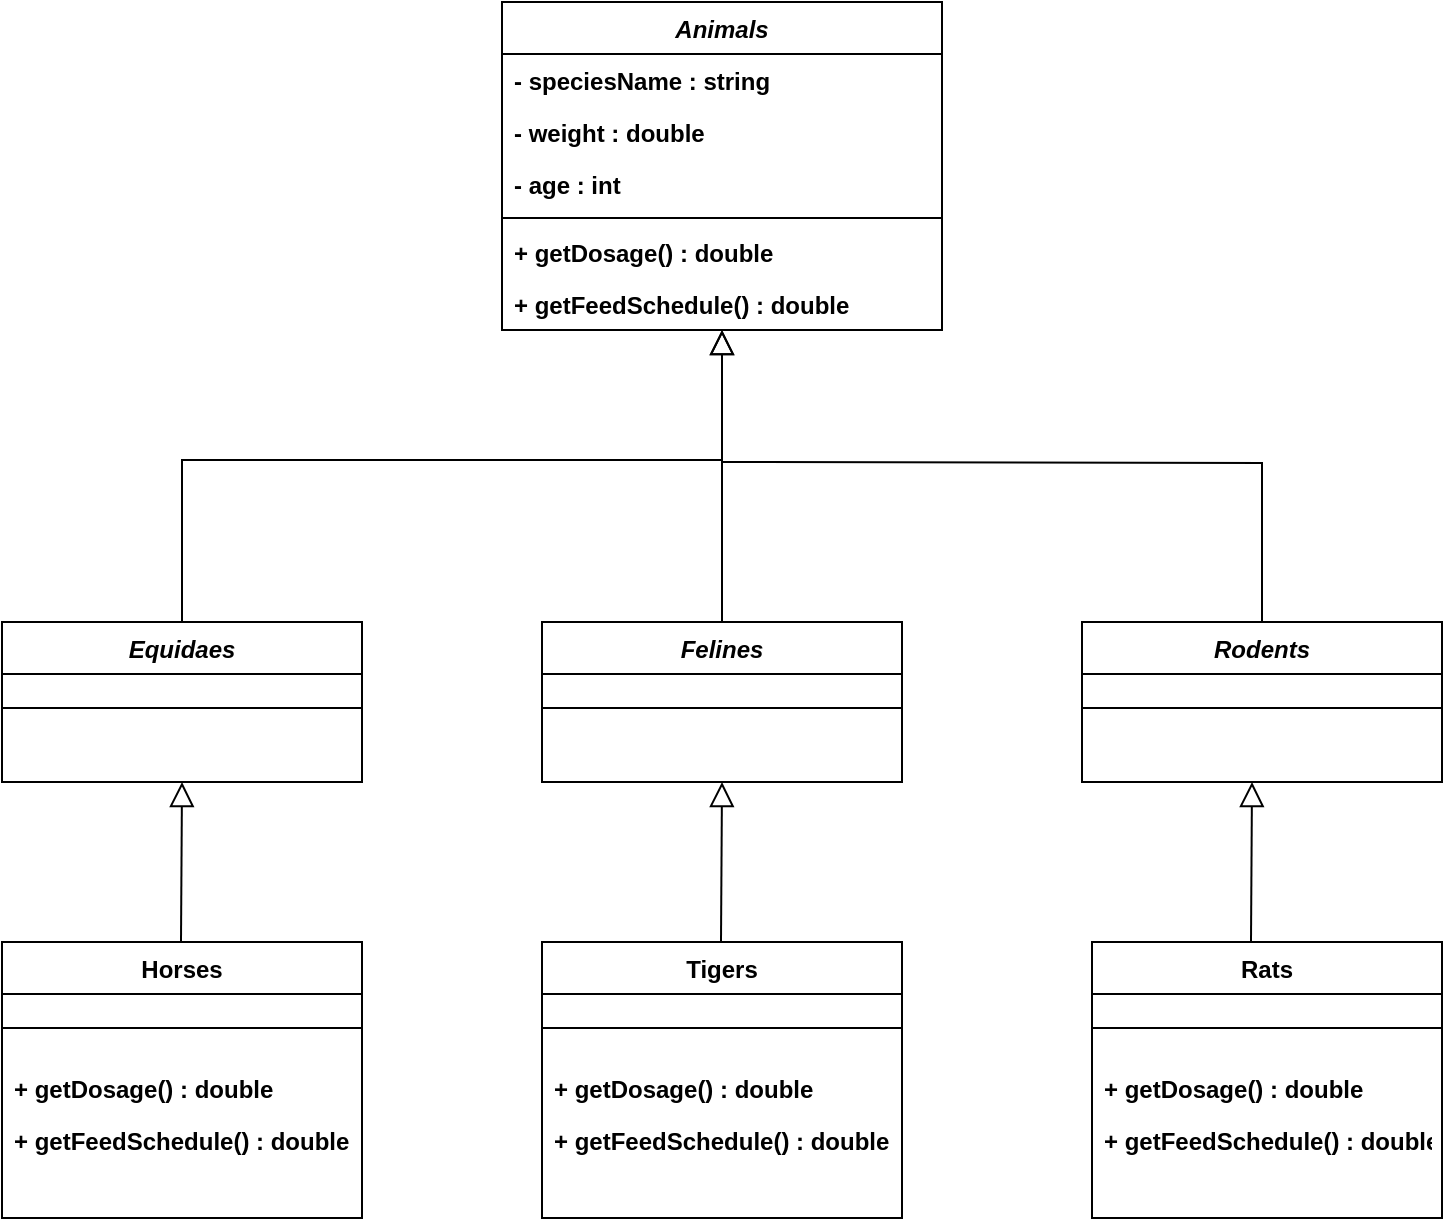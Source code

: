 <mxfile version="14.9.8" type="device"><diagram id="C5RBs43oDa-KdzZeNtuy" name="Page-1"><mxGraphModel dx="1422" dy="794" grid="1" gridSize="10" guides="1" tooltips="1" connect="1" arrows="1" fold="1" page="1" pageScale="1" pageWidth="827" pageHeight="1169" math="0" shadow="0"><root><mxCell id="WIyWlLk6GJQsqaUBKTNV-0"/><mxCell id="WIyWlLk6GJQsqaUBKTNV-1" parent="WIyWlLk6GJQsqaUBKTNV-0"/><mxCell id="zkfFHV4jXpPFQw0GAbJ--0" value="Animals" style="swimlane;fontStyle=3;align=center;verticalAlign=top;childLayout=stackLayout;horizontal=1;startSize=26;horizontalStack=0;resizeParent=1;resizeLast=0;collapsible=1;marginBottom=0;rounded=0;shadow=0;strokeWidth=1;fontSize=12;" parent="WIyWlLk6GJQsqaUBKTNV-1" vertex="1"><mxGeometry x="330" y="50" width="220" height="164" as="geometry"><mxRectangle x="230" y="140" width="160" height="26" as="alternateBounds"/></mxGeometry></mxCell><mxCell id="zkfFHV4jXpPFQw0GAbJ--1" value="- speciesName : string" style="text;align=left;verticalAlign=top;spacingLeft=4;spacingRight=4;overflow=hidden;rotatable=0;points=[[0,0.5],[1,0.5]];portConstraint=eastwest;fontSize=12;fontStyle=1" parent="zkfFHV4jXpPFQw0GAbJ--0" vertex="1"><mxGeometry y="26" width="220" height="26" as="geometry"/></mxCell><mxCell id="0-yZEHoG5qNWh8NWr2Te-17" value="- weight : double" style="text;align=left;verticalAlign=top;spacingLeft=4;spacingRight=4;overflow=hidden;rotatable=0;points=[[0,0.5],[1,0.5]];portConstraint=eastwest;fontSize=12;fontStyle=1" vertex="1" parent="zkfFHV4jXpPFQw0GAbJ--0"><mxGeometry y="52" width="220" height="26" as="geometry"/></mxCell><mxCell id="0-yZEHoG5qNWh8NWr2Te-18" value="- age : int" style="text;align=left;verticalAlign=top;spacingLeft=4;spacingRight=4;overflow=hidden;rotatable=0;points=[[0,0.5],[1,0.5]];portConstraint=eastwest;fontSize=12;fontStyle=1" vertex="1" parent="zkfFHV4jXpPFQw0GAbJ--0"><mxGeometry y="78" width="220" height="26" as="geometry"/></mxCell><mxCell id="zkfFHV4jXpPFQw0GAbJ--4" value="" style="line;html=1;strokeWidth=1;align=left;verticalAlign=middle;spacingTop=-1;spacingLeft=3;spacingRight=3;rotatable=0;labelPosition=right;points=[];portConstraint=eastwest;fontSize=12;fontStyle=1" parent="zkfFHV4jXpPFQw0GAbJ--0" vertex="1"><mxGeometry y="104" width="220" height="8" as="geometry"/></mxCell><mxCell id="zkfFHV4jXpPFQw0GAbJ--5" value="+ getDosage() : double " style="text;align=left;verticalAlign=top;spacingLeft=4;spacingRight=4;overflow=hidden;rotatable=0;points=[[0,0.5],[1,0.5]];portConstraint=eastwest;fontSize=12;fontStyle=1" parent="zkfFHV4jXpPFQw0GAbJ--0" vertex="1"><mxGeometry y="112" width="220" height="26" as="geometry"/></mxCell><mxCell id="0-yZEHoG5qNWh8NWr2Te-21" value="+ getFeedSchedule() : double " style="text;align=left;verticalAlign=top;spacingLeft=4;spacingRight=4;overflow=hidden;rotatable=0;points=[[0,0.5],[1,0.5]];portConstraint=eastwest;fontSize=12;fontStyle=1" vertex="1" parent="zkfFHV4jXpPFQw0GAbJ--0"><mxGeometry y="138" width="220" height="26" as="geometry"/></mxCell><mxCell id="zkfFHV4jXpPFQw0GAbJ--6" value="Equidaes" style="swimlane;fontStyle=3;align=center;verticalAlign=top;childLayout=stackLayout;horizontal=1;startSize=26;horizontalStack=0;resizeParent=1;resizeLast=0;collapsible=1;marginBottom=0;rounded=0;shadow=0;strokeWidth=1;fontSize=12;" parent="WIyWlLk6GJQsqaUBKTNV-1" vertex="1"><mxGeometry x="80" y="360" width="180" height="80" as="geometry"><mxRectangle x="130" y="380" width="160" height="26" as="alternateBounds"/></mxGeometry></mxCell><mxCell id="zkfFHV4jXpPFQw0GAbJ--9" value="" style="line;html=1;strokeWidth=1;align=left;verticalAlign=middle;spacingTop=-1;spacingLeft=3;spacingRight=3;rotatable=0;labelPosition=right;points=[];portConstraint=eastwest;fontSize=12;fontStyle=1" parent="zkfFHV4jXpPFQw0GAbJ--6" vertex="1"><mxGeometry y="26" width="180" height="34" as="geometry"/></mxCell><mxCell id="zkfFHV4jXpPFQw0GAbJ--12" value="" style="endArrow=block;endSize=10;endFill=0;shadow=0;strokeWidth=1;rounded=0;edgeStyle=elbowEdgeStyle;elbow=vertical;fontSize=12;fontStyle=1" parent="WIyWlLk6GJQsqaUBKTNV-1" source="zkfFHV4jXpPFQw0GAbJ--6" target="zkfFHV4jXpPFQw0GAbJ--0" edge="1"><mxGeometry width="160" relative="1" as="geometry"><mxPoint x="200" y="203" as="sourcePoint"/><mxPoint x="200" y="203" as="targetPoint"/><Array as="points"><mxPoint x="300" y="279"/></Array></mxGeometry></mxCell><mxCell id="zkfFHV4jXpPFQw0GAbJ--16" value="" style="endArrow=block;endSize=10;endFill=0;shadow=0;strokeWidth=1;rounded=0;edgeStyle=elbowEdgeStyle;elbow=vertical;exitX=0.5;exitY=0;exitDx=0;exitDy=0;fontSize=12;fontStyle=1" parent="WIyWlLk6GJQsqaUBKTNV-1" source="0-yZEHoG5qNWh8NWr2Te-1" target="zkfFHV4jXpPFQw0GAbJ--0" edge="1"><mxGeometry width="160" relative="1" as="geometry"><mxPoint x="410" y="360" as="sourcePoint"/><mxPoint x="310" y="271" as="targetPoint"/></mxGeometry></mxCell><mxCell id="0-yZEHoG5qNWh8NWr2Te-1" value="Felines" style="swimlane;fontStyle=3;align=center;verticalAlign=top;childLayout=stackLayout;horizontal=1;startSize=26;horizontalStack=0;resizeParent=1;resizeLast=0;collapsible=1;marginBottom=0;rounded=0;shadow=0;strokeWidth=1;fontSize=12;" vertex="1" parent="WIyWlLk6GJQsqaUBKTNV-1"><mxGeometry x="350" y="360" width="180" height="80" as="geometry"><mxRectangle x="130" y="380" width="160" height="26" as="alternateBounds"/></mxGeometry></mxCell><mxCell id="0-yZEHoG5qNWh8NWr2Te-3" value="" style="line;html=1;strokeWidth=1;align=left;verticalAlign=middle;spacingTop=-1;spacingLeft=3;spacingRight=3;rotatable=0;labelPosition=right;points=[];portConstraint=eastwest;fontSize=12;fontStyle=1" vertex="1" parent="0-yZEHoG5qNWh8NWr2Te-1"><mxGeometry y="26" width="180" height="34" as="geometry"/></mxCell><mxCell id="0-yZEHoG5qNWh8NWr2Te-12" value="Rodents" style="swimlane;fontStyle=3;align=center;verticalAlign=top;childLayout=stackLayout;horizontal=1;startSize=26;horizontalStack=0;resizeParent=1;resizeLast=0;collapsible=1;marginBottom=0;rounded=0;shadow=0;strokeWidth=1;fontSize=12;" vertex="1" parent="WIyWlLk6GJQsqaUBKTNV-1"><mxGeometry x="620" y="360" width="180" height="80" as="geometry"><mxRectangle x="130" y="380" width="160" height="26" as="alternateBounds"/></mxGeometry></mxCell><mxCell id="0-yZEHoG5qNWh8NWr2Te-14" value="" style="line;html=1;strokeWidth=1;align=left;verticalAlign=middle;spacingTop=-1;spacingLeft=3;spacingRight=3;rotatable=0;labelPosition=right;points=[];portConstraint=eastwest;fontSize=12;fontStyle=1" vertex="1" parent="0-yZEHoG5qNWh8NWr2Te-12"><mxGeometry y="26" width="180" height="34" as="geometry"/></mxCell><mxCell id="0-yZEHoG5qNWh8NWr2Te-20" value="" style="endArrow=none;html=1;entryX=0.5;entryY=0;entryDx=0;entryDy=0;edgeStyle=orthogonalEdgeStyle;rounded=0;fontSize=12;fontStyle=1" edge="1" parent="WIyWlLk6GJQsqaUBKTNV-1" target="0-yZEHoG5qNWh8NWr2Te-12"><mxGeometry width="50" height="50" relative="1" as="geometry"><mxPoint x="440" y="280" as="sourcePoint"/><mxPoint x="740" y="320" as="targetPoint"/></mxGeometry></mxCell><mxCell id="0-yZEHoG5qNWh8NWr2Te-24" value="Horses" style="swimlane;fontStyle=1;align=center;verticalAlign=top;childLayout=stackLayout;horizontal=1;startSize=26;horizontalStack=0;resizeParent=1;resizeLast=0;collapsible=1;marginBottom=0;rounded=0;shadow=0;strokeWidth=1;fontSize=12;" vertex="1" parent="WIyWlLk6GJQsqaUBKTNV-1"><mxGeometry x="80" y="520" width="180" height="138" as="geometry"><mxRectangle x="130" y="380" width="160" height="26" as="alternateBounds"/></mxGeometry></mxCell><mxCell id="0-yZEHoG5qNWh8NWr2Te-25" value="" style="line;html=1;strokeWidth=1;align=left;verticalAlign=middle;spacingTop=-1;spacingLeft=3;spacingRight=3;rotatable=0;labelPosition=right;points=[];portConstraint=eastwest;fontSize=12;fontStyle=1" vertex="1" parent="0-yZEHoG5qNWh8NWr2Te-24"><mxGeometry y="26" width="180" height="34" as="geometry"/></mxCell><mxCell id="0-yZEHoG5qNWh8NWr2Te-26" value="+ getDosage() : double " style="text;align=left;verticalAlign=top;spacingLeft=4;spacingRight=4;overflow=hidden;rotatable=0;points=[[0,0.5],[1,0.5]];portConstraint=eastwest;fontSize=12;fontStyle=1" vertex="1" parent="0-yZEHoG5qNWh8NWr2Te-24"><mxGeometry y="60" width="180" height="26" as="geometry"/></mxCell><mxCell id="0-yZEHoG5qNWh8NWr2Te-27" value="+ getFeedSchedule() : double " style="text;align=left;verticalAlign=top;spacingLeft=4;spacingRight=4;overflow=hidden;rotatable=0;points=[[0,0.5],[1,0.5]];portConstraint=eastwest;fontSize=12;fontStyle=1" vertex="1" parent="0-yZEHoG5qNWh8NWr2Te-24"><mxGeometry y="86" width="180" height="26" as="geometry"/></mxCell><mxCell id="0-yZEHoG5qNWh8NWr2Te-28" value="Tigers" style="swimlane;fontStyle=1;align=center;verticalAlign=top;childLayout=stackLayout;horizontal=1;startSize=26;horizontalStack=0;resizeParent=1;resizeLast=0;collapsible=1;marginBottom=0;rounded=0;shadow=0;strokeWidth=1;fontSize=12;" vertex="1" parent="WIyWlLk6GJQsqaUBKTNV-1"><mxGeometry x="350" y="520" width="180" height="138" as="geometry"><mxRectangle x="130" y="380" width="160" height="26" as="alternateBounds"/></mxGeometry></mxCell><mxCell id="0-yZEHoG5qNWh8NWr2Te-29" value="" style="line;html=1;strokeWidth=1;align=left;verticalAlign=middle;spacingTop=-1;spacingLeft=3;spacingRight=3;rotatable=0;labelPosition=right;points=[];portConstraint=eastwest;fontSize=12;fontStyle=1" vertex="1" parent="0-yZEHoG5qNWh8NWr2Te-28"><mxGeometry y="26" width="180" height="34" as="geometry"/></mxCell><mxCell id="0-yZEHoG5qNWh8NWr2Te-30" value="+ getDosage() : double " style="text;align=left;verticalAlign=top;spacingLeft=4;spacingRight=4;overflow=hidden;rotatable=0;points=[[0,0.5],[1,0.5]];portConstraint=eastwest;fontSize=12;fontStyle=1" vertex="1" parent="0-yZEHoG5qNWh8NWr2Te-28"><mxGeometry y="60" width="180" height="26" as="geometry"/></mxCell><mxCell id="0-yZEHoG5qNWh8NWr2Te-31" value="+ getFeedSchedule() : double " style="text;align=left;verticalAlign=top;spacingLeft=4;spacingRight=4;overflow=hidden;rotatable=0;points=[[0,0.5],[1,0.5]];portConstraint=eastwest;fontSize=12;fontStyle=1" vertex="1" parent="0-yZEHoG5qNWh8NWr2Te-28"><mxGeometry y="86" width="180" height="26" as="geometry"/></mxCell><mxCell id="0-yZEHoG5qNWh8NWr2Te-32" value="" style="endArrow=block;endSize=10;endFill=0;shadow=0;strokeWidth=1;rounded=0;edgeStyle=elbowEdgeStyle;fontSize=12;fontStyle=1" edge="1" parent="WIyWlLk6GJQsqaUBKTNV-1"><mxGeometry width="160" relative="1" as="geometry"><mxPoint x="169.5" y="520" as="sourcePoint"/><mxPoint x="169.5" y="440" as="targetPoint"/><Array as="points"><mxPoint x="170" y="480"/></Array></mxGeometry></mxCell><mxCell id="0-yZEHoG5qNWh8NWr2Te-33" value="" style="endArrow=block;endSize=10;endFill=0;shadow=0;strokeWidth=1;rounded=0;edgeStyle=elbowEdgeStyle;fontSize=12;fontStyle=1" edge="1" parent="WIyWlLk6GJQsqaUBKTNV-1"><mxGeometry width="160" relative="1" as="geometry"><mxPoint x="439.5" y="520" as="sourcePoint"/><mxPoint x="439.5" y="440" as="targetPoint"/><Array as="points"><mxPoint x="440" y="480"/></Array></mxGeometry></mxCell><mxCell id="0-yZEHoG5qNWh8NWr2Te-39" value="Rats" style="swimlane;fontStyle=1;align=center;verticalAlign=top;childLayout=stackLayout;horizontal=1;startSize=26;horizontalStack=0;resizeParent=1;resizeLast=0;collapsible=1;marginBottom=0;rounded=0;shadow=0;strokeWidth=1;fontSize=12;" vertex="1" parent="WIyWlLk6GJQsqaUBKTNV-1"><mxGeometry x="625" y="520" width="175" height="138" as="geometry"><mxRectangle x="130" y="380" width="160" height="26" as="alternateBounds"/></mxGeometry></mxCell><mxCell id="0-yZEHoG5qNWh8NWr2Te-40" value="" style="line;html=1;strokeWidth=1;align=left;verticalAlign=middle;spacingTop=-1;spacingLeft=3;spacingRight=3;rotatable=0;labelPosition=right;points=[];portConstraint=eastwest;fontSize=12;fontStyle=1" vertex="1" parent="0-yZEHoG5qNWh8NWr2Te-39"><mxGeometry y="26" width="175" height="34" as="geometry"/></mxCell><mxCell id="0-yZEHoG5qNWh8NWr2Te-41" value="+ getDosage() : double " style="text;align=left;verticalAlign=top;spacingLeft=4;spacingRight=4;overflow=hidden;rotatable=0;points=[[0,0.5],[1,0.5]];portConstraint=eastwest;fontSize=12;fontStyle=1" vertex="1" parent="0-yZEHoG5qNWh8NWr2Te-39"><mxGeometry y="60" width="175" height="26" as="geometry"/></mxCell><mxCell id="0-yZEHoG5qNWh8NWr2Te-42" value="+ getFeedSchedule() : double " style="text;align=left;verticalAlign=top;spacingLeft=4;spacingRight=4;overflow=hidden;rotatable=0;points=[[0,0.5],[1,0.5]];portConstraint=eastwest;fontSize=12;fontStyle=1" vertex="1" parent="0-yZEHoG5qNWh8NWr2Te-39"><mxGeometry y="86" width="175" height="26" as="geometry"/></mxCell><mxCell id="0-yZEHoG5qNWh8NWr2Te-43" value="" style="endArrow=block;endSize=10;endFill=0;shadow=0;strokeWidth=1;rounded=0;edgeStyle=elbowEdgeStyle;fontSize=12;fontStyle=1" edge="1" parent="WIyWlLk6GJQsqaUBKTNV-1"><mxGeometry width="160" relative="1" as="geometry"><mxPoint x="704.5" y="520" as="sourcePoint"/><mxPoint x="704.5" y="440" as="targetPoint"/><Array as="points"><mxPoint x="705" y="480"/></Array></mxGeometry></mxCell></root></mxGraphModel></diagram></mxfile>